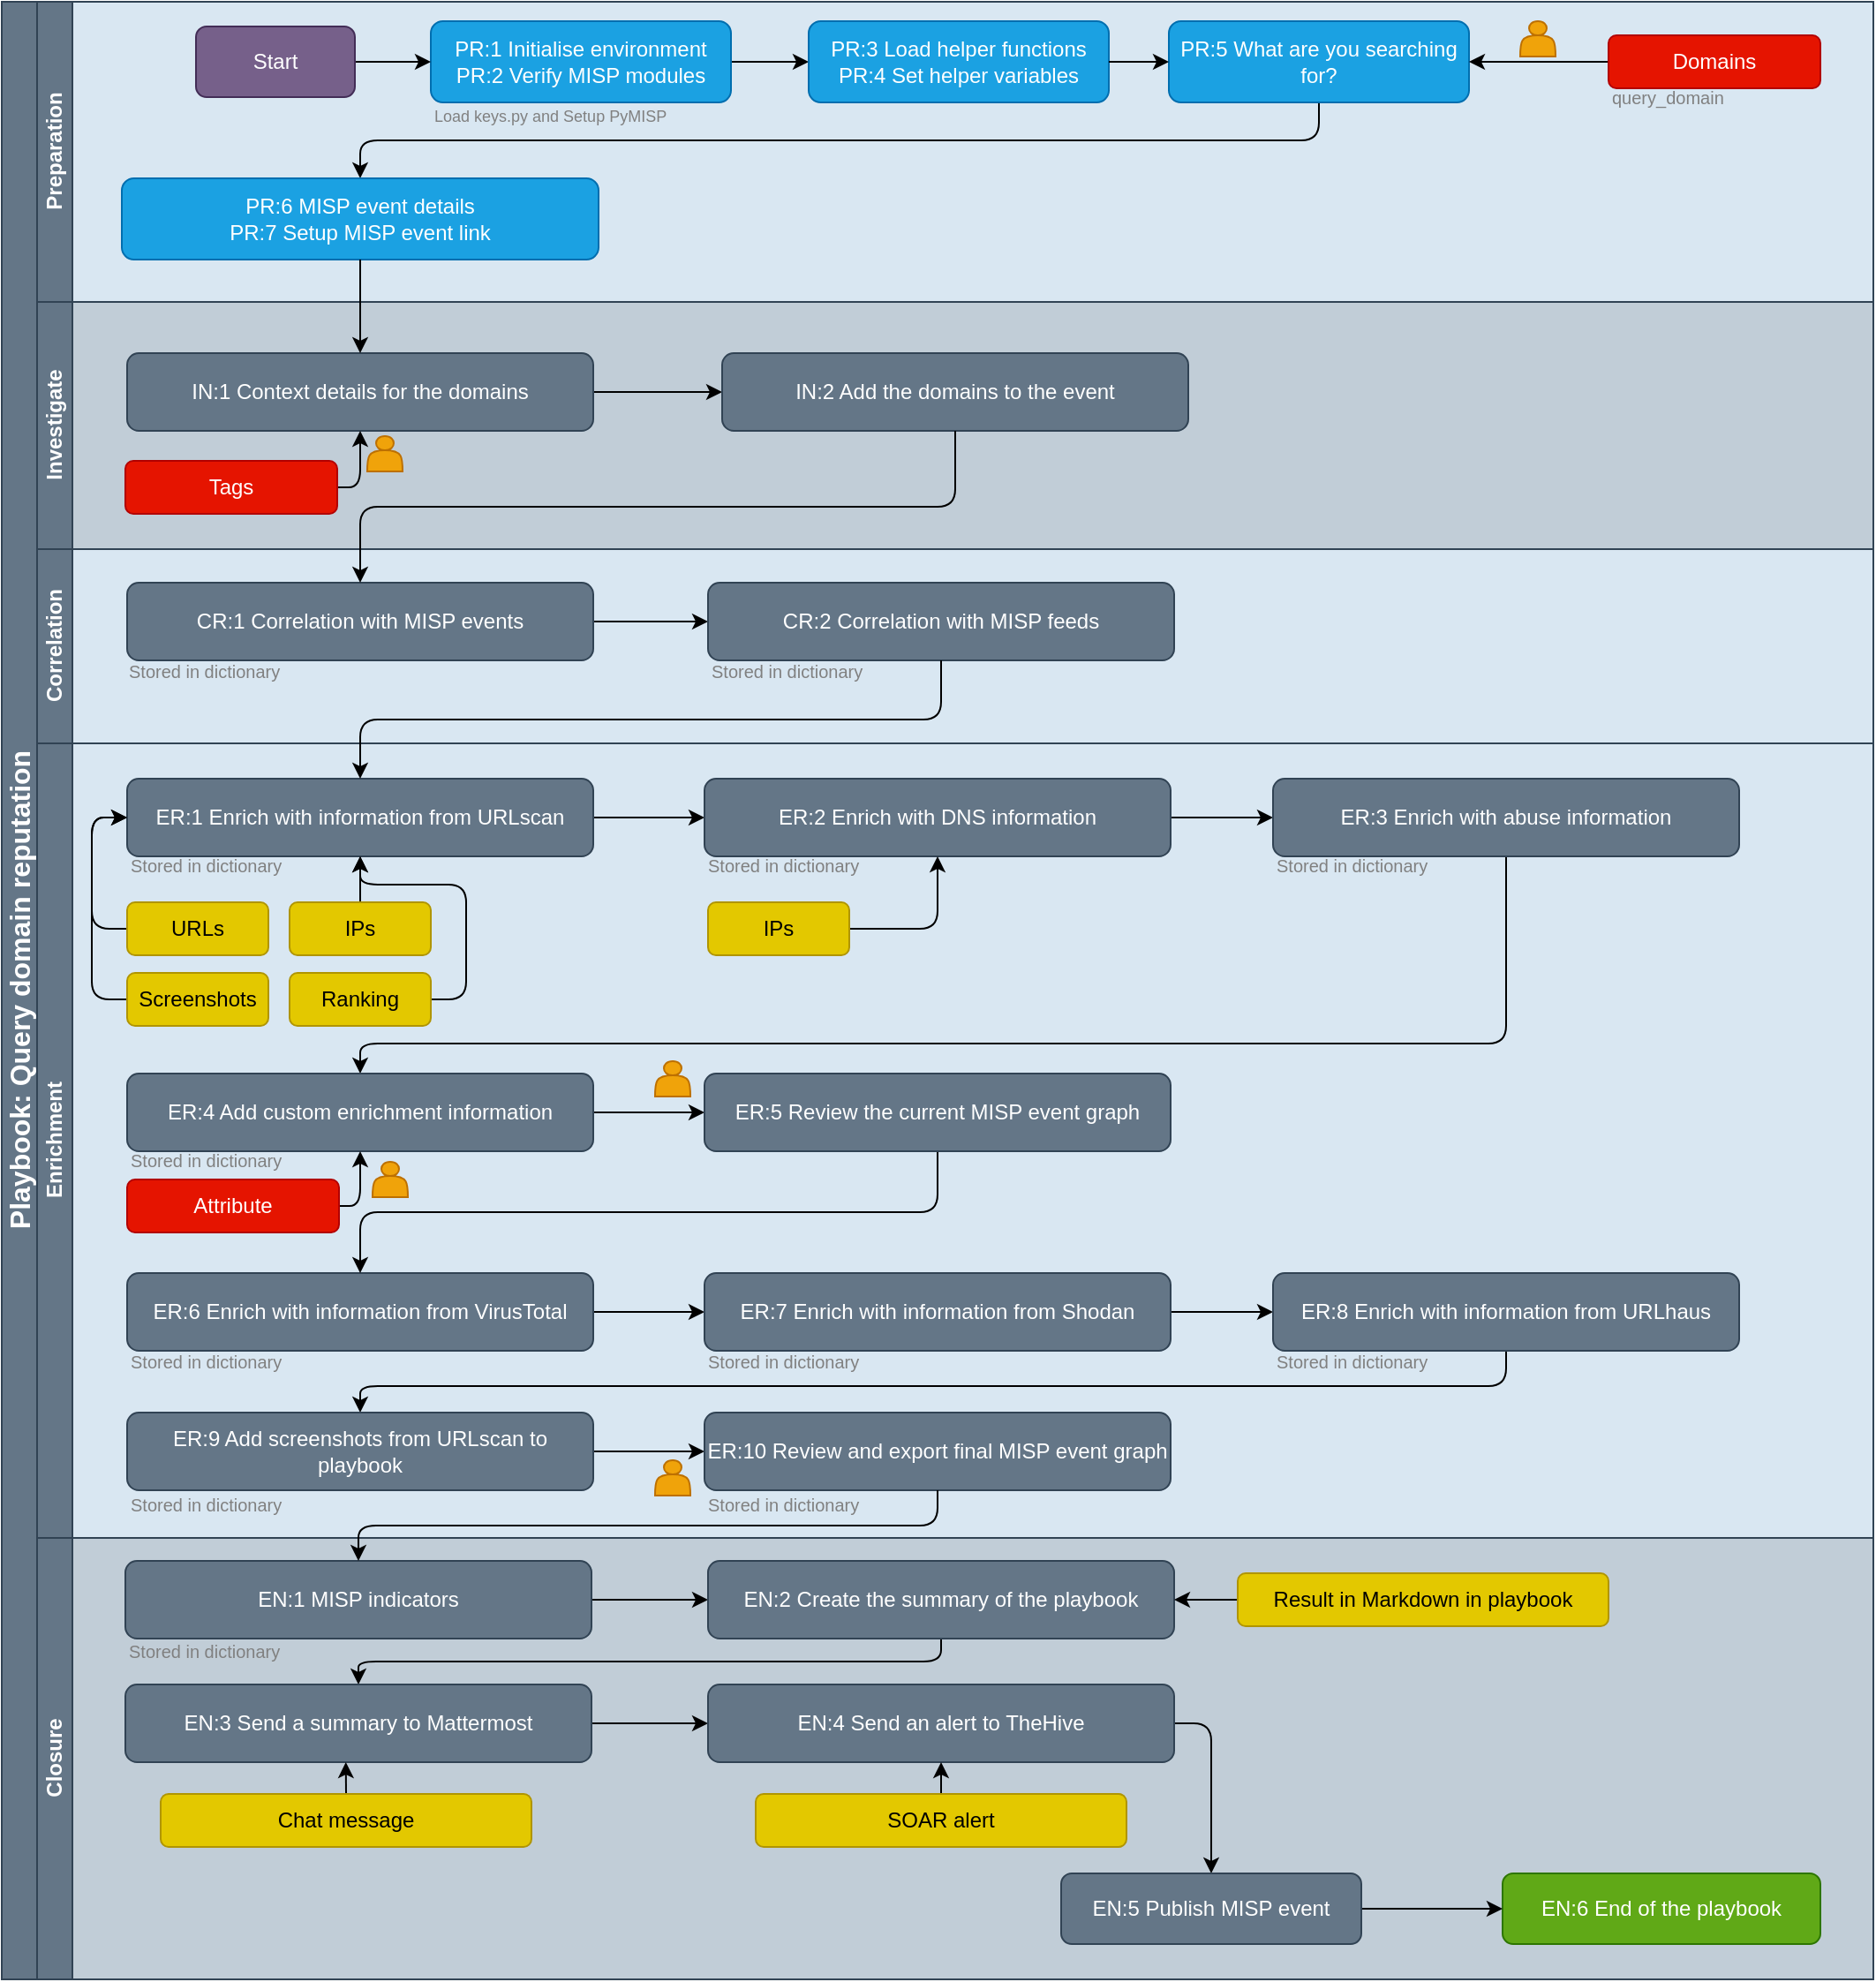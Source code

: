 <mxfile version="17.4.2" type="device"><diagram id="nKIzAm7tzG-mqr7zlI_Q" name="Page-1"><mxGraphModel dx="1351" dy="1974" grid="1" gridSize="10" guides="1" tooltips="1" connect="1" arrows="1" fold="1" page="1" pageScale="1" pageWidth="827" pageHeight="1169" math="0" shadow="0"><root><mxCell id="0"/><mxCell id="1" parent="0"/><mxCell id="KohfZgf_PsEX3PMBVLQR-318" value="&lt;font style=&quot;font-size: 16px&quot;&gt;Playbook:&amp;nbsp;Query domain reputation&lt;/font&gt;" style="swimlane;html=1;childLayout=stackLayout;resizeParent=1;resizeParentMax=0;horizontal=0;startSize=20;horizontalStack=0;fillColor=#647687;strokeColor=#314354;fontColor=#ffffff;swimlaneFillColor=#C1CDD7;" parent="1" vertex="1"><mxGeometry x="140" y="-990" width="1060" height="1120" as="geometry"/></mxCell><mxCell id="KohfZgf_PsEX3PMBVLQR-319" value="Preparation" style="swimlane;html=1;startSize=20;horizontal=0;fillColor=#647687;strokeColor=#314354;fontColor=#ffffff;swimlaneFillColor=#D9E7F2;" parent="KohfZgf_PsEX3PMBVLQR-318" vertex="1"><mxGeometry x="20" width="1040" height="170" as="geometry"/></mxCell><mxCell id="VpaOhL9IaVA1z4R8rq6b-6" style="edgeStyle=orthogonalEdgeStyle;rounded=0;orthogonalLoop=1;jettySize=auto;html=1;exitX=1;exitY=0.5;exitDx=0;exitDy=0;entryX=0;entryY=0.5;entryDx=0;entryDy=0;" edge="1" parent="KohfZgf_PsEX3PMBVLQR-319" source="KohfZgf_PsEX3PMBVLQR-320" target="VpaOhL9IaVA1z4R8rq6b-1"><mxGeometry relative="1" as="geometry"/></mxCell><mxCell id="KohfZgf_PsEX3PMBVLQR-320" value="PR:1 Initialise environment&lt;br&gt;PR:2 Verify MISP modules" style="rounded=1;whiteSpace=wrap;html=1;fillColor=#1ba1e2;strokeColor=#006EAF;fontColor=#ffffff;" parent="KohfZgf_PsEX3PMBVLQR-319" vertex="1"><mxGeometry x="223" y="11" width="170" height="46" as="geometry"/></mxCell><mxCell id="KohfZgf_PsEX3PMBVLQR-465" value="&lt;font style=&quot;font-size: 9px&quot;&gt;Load keys.py and Setup PyMISP&lt;/font&gt;" style="text;html=1;strokeColor=none;fillColor=none;align=left;verticalAlign=top;whiteSpace=wrap;rounded=0;shadow=0;glass=0;sketch=0;fontColor=#808080;" parent="KohfZgf_PsEX3PMBVLQR-319" vertex="1"><mxGeometry x="223" y="50" width="140" height="35" as="geometry"/></mxCell><mxCell id="gIHjlIItiTIVVG5SaZQt-105" style="edgeStyle=orthogonalEdgeStyle;rounded=1;orthogonalLoop=1;jettySize=auto;html=1;exitX=1;exitY=0.5;exitDx=0;exitDy=0;entryX=0;entryY=0.5;entryDx=0;entryDy=0;" parent="KohfZgf_PsEX3PMBVLQR-319" source="KohfZgf_PsEX3PMBVLQR-702" target="KohfZgf_PsEX3PMBVLQR-320" edge="1"><mxGeometry relative="1" as="geometry"/></mxCell><mxCell id="KohfZgf_PsEX3PMBVLQR-702" value="Start" style="rounded=1;whiteSpace=wrap;html=1;fillColor=#76608a;strokeColor=#432D57;fontColor=#ffffff;" parent="KohfZgf_PsEX3PMBVLQR-319" vertex="1"><mxGeometry x="90" y="14" width="90" height="40" as="geometry"/></mxCell><mxCell id="VpaOhL9IaVA1z4R8rq6b-1" value="&lt;div&gt;PR:3 Load helper functions&lt;/div&gt;&lt;div&gt;PR:4 Set helper variables&lt;/div&gt;" style="rounded=1;whiteSpace=wrap;html=1;fillColor=#1ba1e2;strokeColor=#006EAF;fontColor=#ffffff;" vertex="1" parent="KohfZgf_PsEX3PMBVLQR-319"><mxGeometry x="437" y="11" width="170" height="46" as="geometry"/></mxCell><mxCell id="VpaOhL9IaVA1z4R8rq6b-10" style="edgeStyle=orthogonalEdgeStyle;rounded=1;orthogonalLoop=1;jettySize=auto;html=1;exitX=0.5;exitY=1;exitDx=0;exitDy=0;entryX=0.5;entryY=0;entryDx=0;entryDy=0;" edge="1" parent="KohfZgf_PsEX3PMBVLQR-319" source="VpaOhL9IaVA1z4R8rq6b-3" target="VpaOhL9IaVA1z4R8rq6b-9"><mxGeometry relative="1" as="geometry"/></mxCell><mxCell id="VpaOhL9IaVA1z4R8rq6b-3" value="PR:5 What are you searching for?" style="whiteSpace=wrap;html=1;fillColor=#1ba1e2;strokeColor=#006EAF;fontColor=#ffffff;rounded=1;" vertex="1" parent="KohfZgf_PsEX3PMBVLQR-319"><mxGeometry x="641" y="11" width="170" height="46" as="geometry"/></mxCell><mxCell id="VpaOhL9IaVA1z4R8rq6b-4" value="" style="edgeStyle=orthogonalEdgeStyle;rounded=0;orthogonalLoop=1;jettySize=auto;html=1;" edge="1" parent="KohfZgf_PsEX3PMBVLQR-319" source="VpaOhL9IaVA1z4R8rq6b-1" target="VpaOhL9IaVA1z4R8rq6b-3"><mxGeometry relative="1" as="geometry"/></mxCell><mxCell id="VpaOhL9IaVA1z4R8rq6b-8" style="edgeStyle=orthogonalEdgeStyle;rounded=0;orthogonalLoop=1;jettySize=auto;html=1;exitX=0;exitY=0.5;exitDx=0;exitDy=0;entryX=1;entryY=0.5;entryDx=0;entryDy=0;" edge="1" parent="KohfZgf_PsEX3PMBVLQR-319" source="VpaOhL9IaVA1z4R8rq6b-5" target="VpaOhL9IaVA1z4R8rq6b-3"><mxGeometry relative="1" as="geometry"/></mxCell><mxCell id="VpaOhL9IaVA1z4R8rq6b-5" value="Domains" style="rounded=1;whiteSpace=wrap;html=1;fillColor=#e51400;strokeColor=#B20000;fontColor=#ffffff;" vertex="1" parent="KohfZgf_PsEX3PMBVLQR-319"><mxGeometry x="890" y="19" width="120" height="30" as="geometry"/></mxCell><mxCell id="KohfZgf_PsEX3PMBVLQR-466" value="" style="shape=actor;whiteSpace=wrap;html=1;rounded=0;shadow=0;glass=0;sketch=0;fontSize=9;strokeColor=#BD7000;fillColor=#f0a30a;fontColor=#000000;" parent="KohfZgf_PsEX3PMBVLQR-319" vertex="1"><mxGeometry x="840" y="11" width="20" height="20" as="geometry"/></mxCell><mxCell id="VpaOhL9IaVA1z4R8rq6b-7" value="&lt;font size=&quot;1&quot;&gt;query_domain&lt;/font&gt;" style="text;html=1;strokeColor=none;fillColor=none;align=left;verticalAlign=top;whiteSpace=wrap;rounded=0;shadow=0;glass=0;sketch=0;fontColor=#808080;" vertex="1" parent="KohfZgf_PsEX3PMBVLQR-319"><mxGeometry x="890" y="40" width="140" height="35" as="geometry"/></mxCell><mxCell id="VpaOhL9IaVA1z4R8rq6b-9" value="&lt;div&gt;PR:6 MISP event details&lt;/div&gt;&lt;div&gt;PR:7 Setup MISP event link&lt;/div&gt;" style="whiteSpace=wrap;html=1;fillColor=#1ba1e2;strokeColor=#006EAF;fontColor=#ffffff;rounded=1;" vertex="1" parent="KohfZgf_PsEX3PMBVLQR-319"><mxGeometry x="48" y="100" width="270" height="46" as="geometry"/></mxCell><mxCell id="KohfZgf_PsEX3PMBVLQR-329" value="Investigate" style="swimlane;html=1;startSize=20;horizontal=0;fillColor=#647687;strokeColor=#314354;fontColor=#ffffff;" parent="KohfZgf_PsEX3PMBVLQR-318" vertex="1"><mxGeometry x="20" y="170" width="1040" height="140" as="geometry"><mxRectangle x="20" y="160" width="1000" height="20" as="alternateBounds"/></mxGeometry></mxCell><mxCell id="KohfZgf_PsEX3PMBVLQR-346" value="No" style="edgeStyle=orthogonalEdgeStyle;rounded=0;orthogonalLoop=1;jettySize=auto;html=1;exitX=0;exitY=0.5;exitDx=0;exitDy=0;entryX=1;entryY=0.5;entryDx=0;entryDy=0;labelBackgroundColor=none;" parent="KohfZgf_PsEX3PMBVLQR-329" edge="1"><mxGeometry relative="1" as="geometry"><mxPoint x="480" y="230" as="targetPoint"/></mxGeometry></mxCell><mxCell id="KohfZgf_PsEX3PMBVLQR-351" value="" style="edgeStyle=orthogonalEdgeStyle;rounded=0;orthogonalLoop=1;jettySize=auto;html=1;" parent="KohfZgf_PsEX3PMBVLQR-329" edge="1"><mxGeometry relative="1" as="geometry"><mxPoint x="420" y="245" as="sourcePoint"/></mxGeometry></mxCell><mxCell id="KohfZgf_PsEX3PMBVLQR-354" value="" style="edgeStyle=orthogonalEdgeStyle;rounded=0;orthogonalLoop=1;jettySize=auto;html=1;" parent="KohfZgf_PsEX3PMBVLQR-329" edge="1"><mxGeometry relative="1" as="geometry"><mxPoint x="710" y="245" as="sourcePoint"/></mxGeometry></mxCell><mxCell id="KohfZgf_PsEX3PMBVLQR-356" value="" style="edgeStyle=orthogonalEdgeStyle;rounded=0;orthogonalLoop=1;jettySize=auto;html=1;" parent="KohfZgf_PsEX3PMBVLQR-329" edge="1"><mxGeometry relative="1" as="geometry"><mxPoint x="710" y="300" as="sourcePoint"/></mxGeometry></mxCell><mxCell id="C9W6xjzZrmFiVo9IwtYz-24" value="" style="shape=actor;whiteSpace=wrap;html=1;rounded=0;shadow=0;glass=0;sketch=0;fontSize=9;strokeColor=#BD7000;fillColor=#f0a30a;fontColor=#000000;" parent="KohfZgf_PsEX3PMBVLQR-329" vertex="1"><mxGeometry x="187" y="76" width="20" height="20" as="geometry"/></mxCell><mxCell id="VpaOhL9IaVA1z4R8rq6b-16" style="edgeStyle=orthogonalEdgeStyle;rounded=1;orthogonalLoop=1;jettySize=auto;html=1;exitX=1;exitY=0.5;exitDx=0;exitDy=0;entryX=0;entryY=0.5;entryDx=0;entryDy=0;" edge="1" parent="KohfZgf_PsEX3PMBVLQR-329" source="gIHjlIItiTIVVG5SaZQt-1" target="VpaOhL9IaVA1z4R8rq6b-15"><mxGeometry relative="1" as="geometry"/></mxCell><mxCell id="gIHjlIItiTIVVG5SaZQt-1" value="IN:1 Context details for the domains" style="rounded=1;whiteSpace=wrap;html=1;fillColor=#647687;strokeColor=#314354;fontColor=#ffffff;" parent="KohfZgf_PsEX3PMBVLQR-329" vertex="1"><mxGeometry x="51" y="29" width="264" height="44" as="geometry"/></mxCell><mxCell id="VpaOhL9IaVA1z4R8rq6b-12" style="edgeStyle=orthogonalEdgeStyle;rounded=1;orthogonalLoop=1;jettySize=auto;html=1;exitX=1;exitY=0.5;exitDx=0;exitDy=0;entryX=0.5;entryY=1;entryDx=0;entryDy=0;" edge="1" parent="KohfZgf_PsEX3PMBVLQR-329" source="VpaOhL9IaVA1z4R8rq6b-11" target="gIHjlIItiTIVVG5SaZQt-1"><mxGeometry relative="1" as="geometry"/></mxCell><mxCell id="VpaOhL9IaVA1z4R8rq6b-11" value="Tags" style="rounded=1;whiteSpace=wrap;html=1;fillColor=#e51400;strokeColor=#B20000;fontColor=#ffffff;" vertex="1" parent="KohfZgf_PsEX3PMBVLQR-329"><mxGeometry x="50" y="90" width="120" height="30" as="geometry"/></mxCell><mxCell id="VpaOhL9IaVA1z4R8rq6b-15" value="IN:2 Add the domains to the event" style="rounded=1;whiteSpace=wrap;html=1;fillColor=#647687;strokeColor=#314354;fontColor=#ffffff;" vertex="1" parent="KohfZgf_PsEX3PMBVLQR-329"><mxGeometry x="388" y="29" width="264" height="44" as="geometry"/></mxCell><mxCell id="KohfZgf_PsEX3PMBVLQR-357" value="Correlation" style="swimlane;html=1;startSize=20;horizontal=0;fillColor=#647687;strokeColor=#314354;fontColor=#ffffff;swimlaneFillColor=#D9E7F2;" parent="KohfZgf_PsEX3PMBVLQR-318" vertex="1"><mxGeometry x="20" y="310" width="1040" height="110" as="geometry"/></mxCell><mxCell id="KohfZgf_PsEX3PMBVLQR-364" value="" style="edgeStyle=orthogonalEdgeStyle;rounded=0;orthogonalLoop=1;jettySize=auto;html=1;" parent="KohfZgf_PsEX3PMBVLQR-357" edge="1"><mxGeometry relative="1" as="geometry"><mxPoint x="470" y="45.048" as="sourcePoint"/></mxGeometry></mxCell><mxCell id="KohfZgf_PsEX3PMBVLQR-370" value="" style="edgeStyle=orthogonalEdgeStyle;rounded=0;orthogonalLoop=1;jettySize=auto;html=1;" parent="KohfZgf_PsEX3PMBVLQR-357" edge="1"><mxGeometry relative="1" as="geometry"><mxPoint x="170" y="115.048" as="sourcePoint"/></mxGeometry></mxCell><mxCell id="KohfZgf_PsEX3PMBVLQR-372" value="" style="edgeStyle=orthogonalEdgeStyle;rounded=0;orthogonalLoop=1;jettySize=auto;html=1;" parent="KohfZgf_PsEX3PMBVLQR-357" edge="1"><mxGeometry relative="1" as="geometry"><mxPoint x="320" y="115.048" as="sourcePoint"/></mxGeometry></mxCell><mxCell id="KohfZgf_PsEX3PMBVLQR-374" value="" style="edgeStyle=orthogonalEdgeStyle;rounded=0;orthogonalLoop=1;jettySize=auto;html=1;" parent="KohfZgf_PsEX3PMBVLQR-357" edge="1"><mxGeometry relative="1" as="geometry"><mxPoint x="470" y="115.048" as="sourcePoint"/></mxGeometry></mxCell><mxCell id="KohfZgf_PsEX3PMBVLQR-377" value="" style="edgeStyle=orthogonalEdgeStyle;rounded=0;orthogonalLoop=1;jettySize=auto;html=1;" parent="KohfZgf_PsEX3PMBVLQR-357" edge="1"><mxGeometry relative="1" as="geometry"><mxPoint x="620" y="115.048" as="sourcePoint"/></mxGeometry></mxCell><mxCell id="gIHjlIItiTIVVG5SaZQt-27" style="edgeStyle=orthogonalEdgeStyle;rounded=1;orthogonalLoop=1;jettySize=auto;html=1;exitX=1;exitY=0.5;exitDx=0;exitDy=0;entryX=0;entryY=0.5;entryDx=0;entryDy=0;" parent="KohfZgf_PsEX3PMBVLQR-357" source="KohfZgf_PsEX3PMBVLQR-519" target="gIHjlIItiTIVVG5SaZQt-23" edge="1"><mxGeometry relative="1" as="geometry"/></mxCell><mxCell id="KohfZgf_PsEX3PMBVLQR-519" value="CR:1 Correlation with MISP events" style="rounded=1;whiteSpace=wrap;html=1;fillColor=#647687;strokeColor=#314354;fontColor=#ffffff;" parent="KohfZgf_PsEX3PMBVLQR-357" vertex="1"><mxGeometry x="51" y="19" width="264" height="44" as="geometry"/></mxCell><mxCell id="C9W6xjzZrmFiVo9IwtYz-31" style="edgeStyle=orthogonalEdgeStyle;rounded=1;orthogonalLoop=1;jettySize=auto;html=1;exitX=0.5;exitY=1;exitDx=0;exitDy=0;entryX=0.5;entryY=0;entryDx=0;entryDy=0;" parent="KohfZgf_PsEX3PMBVLQR-357" edge="1"><mxGeometry relative="1" as="geometry"><mxPoint x="373" y="60" as="sourcePoint"/></mxGeometry></mxCell><mxCell id="C9W6xjzZrmFiVo9IwtYz-33" style="edgeStyle=orthogonalEdgeStyle;rounded=1;orthogonalLoop=1;jettySize=auto;html=1;exitX=0.5;exitY=1;exitDx=0;exitDy=0;entryX=0.5;entryY=0;entryDx=0;entryDy=0;" parent="KohfZgf_PsEX3PMBVLQR-357" edge="1"><mxGeometry relative="1" as="geometry"><mxPoint x="373" y="122" as="sourcePoint"/></mxGeometry></mxCell><mxCell id="C9W6xjzZrmFiVo9IwtYz-34" style="edgeStyle=orthogonalEdgeStyle;rounded=1;orthogonalLoop=1;jettySize=auto;html=1;exitX=1;exitY=0.5;exitDx=0;exitDy=0;entryX=0;entryY=0.5;entryDx=0;entryDy=0;" parent="KohfZgf_PsEX3PMBVLQR-357" edge="1"><mxGeometry relative="1" as="geometry"><mxPoint x="513" y="170" as="sourcePoint"/></mxGeometry></mxCell><mxCell id="gIHjlIItiTIVVG5SaZQt-23" value="CR:2 Correlation with MISP feeds" style="rounded=1;whiteSpace=wrap;html=1;fillColor=#647687;strokeColor=#314354;fontColor=#ffffff;" parent="KohfZgf_PsEX3PMBVLQR-357" vertex="1"><mxGeometry x="380" y="19" width="264" height="44" as="geometry"/></mxCell><mxCell id="gIHjlIItiTIVVG5SaZQt-31" value="&lt;font size=&quot;1&quot;&gt;Stored in dictionary&lt;br&gt;&lt;/font&gt;" style="text;html=1;strokeColor=none;fillColor=none;align=left;verticalAlign=top;whiteSpace=wrap;rounded=0;shadow=0;glass=0;sketch=0;fontColor=#808080;" parent="KohfZgf_PsEX3PMBVLQR-357" vertex="1"><mxGeometry x="50" y="55" width="110" height="25" as="geometry"/></mxCell><mxCell id="gIHjlIItiTIVVG5SaZQt-101" value="&lt;font size=&quot;1&quot;&gt;Stored in dictionary&lt;br&gt;&lt;/font&gt;" style="text;html=1;strokeColor=none;fillColor=none;align=left;verticalAlign=top;whiteSpace=wrap;rounded=0;shadow=0;glass=0;sketch=0;fontColor=#808080;" parent="KohfZgf_PsEX3PMBVLQR-357" vertex="1"><mxGeometry x="380" y="55" width="110" height="25" as="geometry"/></mxCell><mxCell id="VpaOhL9IaVA1z4R8rq6b-18" value="Enrichment" style="swimlane;html=1;startSize=20;horizontal=0;fillColor=#647687;strokeColor=#314354;fontColor=#ffffff;swimlaneFillColor=#D9E7F2;" vertex="1" parent="KohfZgf_PsEX3PMBVLQR-318"><mxGeometry x="20" y="420" width="1040" height="450" as="geometry"/></mxCell><mxCell id="VpaOhL9IaVA1z4R8rq6b-27" style="edgeStyle=orthogonalEdgeStyle;rounded=1;orthogonalLoop=1;jettySize=auto;html=1;exitX=1;exitY=0.5;exitDx=0;exitDy=0;entryX=0;entryY=0.5;entryDx=0;entryDy=0;" edge="1" parent="VpaOhL9IaVA1z4R8rq6b-18" source="VpaOhL9IaVA1z4R8rq6b-19" target="VpaOhL9IaVA1z4R8rq6b-20"><mxGeometry relative="1" as="geometry"/></mxCell><mxCell id="VpaOhL9IaVA1z4R8rq6b-19" value="ER:1 Enrich with information from URLscan" style="rounded=1;whiteSpace=wrap;html=1;fillColor=#647687;strokeColor=#314354;fontColor=#ffffff;" vertex="1" parent="VpaOhL9IaVA1z4R8rq6b-18"><mxGeometry x="51" y="20" width="264" height="44" as="geometry"/></mxCell><mxCell id="VpaOhL9IaVA1z4R8rq6b-28" style="edgeStyle=orthogonalEdgeStyle;rounded=1;orthogonalLoop=1;jettySize=auto;html=1;exitX=1;exitY=0.5;exitDx=0;exitDy=0;entryX=0;entryY=0.5;entryDx=0;entryDy=0;" edge="1" parent="VpaOhL9IaVA1z4R8rq6b-18" source="VpaOhL9IaVA1z4R8rq6b-20" target="VpaOhL9IaVA1z4R8rq6b-22"><mxGeometry relative="1" as="geometry"/></mxCell><mxCell id="VpaOhL9IaVA1z4R8rq6b-20" value="ER:2 Enrich with DNS information" style="rounded=1;whiteSpace=wrap;html=1;fillColor=#647687;strokeColor=#314354;fontColor=#ffffff;" vertex="1" parent="VpaOhL9IaVA1z4R8rq6b-18"><mxGeometry x="378" y="20" width="264" height="44" as="geometry"/></mxCell><mxCell id="VpaOhL9IaVA1z4R8rq6b-48" style="edgeStyle=orthogonalEdgeStyle;rounded=1;orthogonalLoop=1;jettySize=auto;html=1;exitX=0.5;exitY=1;exitDx=0;exitDy=0;entryX=0.5;entryY=0;entryDx=0;entryDy=0;" edge="1" parent="VpaOhL9IaVA1z4R8rq6b-18" source="VpaOhL9IaVA1z4R8rq6b-22" target="VpaOhL9IaVA1z4R8rq6b-43"><mxGeometry relative="1" as="geometry"><Array as="points"><mxPoint x="832" y="170"/><mxPoint x="183" y="170"/></Array></mxGeometry></mxCell><mxCell id="VpaOhL9IaVA1z4R8rq6b-22" value="ER:3 Enrich with abuse information" style="rounded=1;whiteSpace=wrap;html=1;fillColor=#647687;strokeColor=#314354;fontColor=#ffffff;" vertex="1" parent="VpaOhL9IaVA1z4R8rq6b-18"><mxGeometry x="700" y="20" width="264" height="44" as="geometry"/></mxCell><mxCell id="VpaOhL9IaVA1z4R8rq6b-38" style="edgeStyle=orthogonalEdgeStyle;rounded=1;orthogonalLoop=1;jettySize=auto;html=1;exitX=0;exitY=0.5;exitDx=0;exitDy=0;entryX=0;entryY=0.5;entryDx=0;entryDy=0;" edge="1" parent="VpaOhL9IaVA1z4R8rq6b-18" source="VpaOhL9IaVA1z4R8rq6b-23" target="VpaOhL9IaVA1z4R8rq6b-19"><mxGeometry relative="1" as="geometry"/></mxCell><mxCell id="VpaOhL9IaVA1z4R8rq6b-23" value="URLs" style="rounded=1;whiteSpace=wrap;html=1;fillColor=#e3c800;strokeColor=#B09500;fontColor=#000000;" vertex="1" parent="VpaOhL9IaVA1z4R8rq6b-18"><mxGeometry x="51" y="90" width="80" height="30" as="geometry"/></mxCell><mxCell id="VpaOhL9IaVA1z4R8rq6b-40" style="edgeStyle=orthogonalEdgeStyle;rounded=1;orthogonalLoop=1;jettySize=auto;html=1;exitX=0.5;exitY=0;exitDx=0;exitDy=0;entryX=0.5;entryY=1;entryDx=0;entryDy=0;" edge="1" parent="VpaOhL9IaVA1z4R8rq6b-18" source="VpaOhL9IaVA1z4R8rq6b-24" target="VpaOhL9IaVA1z4R8rq6b-19"><mxGeometry relative="1" as="geometry"/></mxCell><mxCell id="VpaOhL9IaVA1z4R8rq6b-24" value="IPs" style="rounded=1;whiteSpace=wrap;html=1;fillColor=#e3c800;strokeColor=#B09500;fontColor=#000000;" vertex="1" parent="VpaOhL9IaVA1z4R8rq6b-18"><mxGeometry x="143" y="90" width="80" height="30" as="geometry"/></mxCell><mxCell id="VpaOhL9IaVA1z4R8rq6b-29" value="&lt;font size=&quot;1&quot;&gt;Stored in dictionary&lt;br&gt;&lt;/font&gt;" style="text;html=1;strokeColor=none;fillColor=none;align=left;verticalAlign=top;whiteSpace=wrap;rounded=0;shadow=0;glass=0;sketch=0;fontColor=#808080;" vertex="1" parent="VpaOhL9IaVA1z4R8rq6b-18"><mxGeometry x="51" y="55" width="110" height="25" as="geometry"/></mxCell><mxCell id="VpaOhL9IaVA1z4R8rq6b-31" value="&lt;font size=&quot;1&quot;&gt;Stored in dictionary&lt;br&gt;&lt;/font&gt;" style="text;html=1;strokeColor=none;fillColor=none;align=left;verticalAlign=top;whiteSpace=wrap;rounded=0;shadow=0;glass=0;sketch=0;fontColor=#808080;" vertex="1" parent="VpaOhL9IaVA1z4R8rq6b-18"><mxGeometry x="378" y="55" width="110" height="25" as="geometry"/></mxCell><mxCell id="VpaOhL9IaVA1z4R8rq6b-32" value="&lt;font size=&quot;1&quot;&gt;Stored in dictionary&lt;br&gt;&lt;/font&gt;" style="text;html=1;strokeColor=none;fillColor=none;align=left;verticalAlign=top;whiteSpace=wrap;rounded=0;shadow=0;glass=0;sketch=0;fontColor=#808080;" vertex="1" parent="VpaOhL9IaVA1z4R8rq6b-18"><mxGeometry x="700" y="55" width="110" height="25" as="geometry"/></mxCell><mxCell id="VpaOhL9IaVA1z4R8rq6b-39" style="edgeStyle=orthogonalEdgeStyle;rounded=1;orthogonalLoop=1;jettySize=auto;html=1;exitX=0;exitY=0.5;exitDx=0;exitDy=0;entryX=0;entryY=0.5;entryDx=0;entryDy=0;" edge="1" parent="VpaOhL9IaVA1z4R8rq6b-18" source="VpaOhL9IaVA1z4R8rq6b-34" target="VpaOhL9IaVA1z4R8rq6b-19"><mxGeometry relative="1" as="geometry"/></mxCell><mxCell id="VpaOhL9IaVA1z4R8rq6b-34" value="Screenshots" style="rounded=1;whiteSpace=wrap;html=1;fillColor=#e3c800;strokeColor=#B09500;fontColor=#000000;" vertex="1" parent="VpaOhL9IaVA1z4R8rq6b-18"><mxGeometry x="51" y="130" width="80" height="30" as="geometry"/></mxCell><mxCell id="VpaOhL9IaVA1z4R8rq6b-41" style="edgeStyle=orthogonalEdgeStyle;rounded=1;orthogonalLoop=1;jettySize=auto;html=1;exitX=1;exitY=0.5;exitDx=0;exitDy=0;entryX=0.5;entryY=1;entryDx=0;entryDy=0;" edge="1" parent="VpaOhL9IaVA1z4R8rq6b-18" source="VpaOhL9IaVA1z4R8rq6b-35" target="VpaOhL9IaVA1z4R8rq6b-19"><mxGeometry relative="1" as="geometry"><Array as="points"><mxPoint x="243" y="145"/><mxPoint x="243" y="80"/><mxPoint x="183" y="80"/></Array></mxGeometry></mxCell><mxCell id="VpaOhL9IaVA1z4R8rq6b-35" value="Ranking" style="rounded=1;whiteSpace=wrap;html=1;fillColor=#e3c800;strokeColor=#B09500;fontColor=#000000;" vertex="1" parent="VpaOhL9IaVA1z4R8rq6b-18"><mxGeometry x="143" y="130" width="80" height="30" as="geometry"/></mxCell><mxCell id="VpaOhL9IaVA1z4R8rq6b-42" style="edgeStyle=orthogonalEdgeStyle;rounded=1;orthogonalLoop=1;jettySize=auto;html=1;exitX=1;exitY=0.5;exitDx=0;exitDy=0;entryX=0.5;entryY=1;entryDx=0;entryDy=0;" edge="1" parent="VpaOhL9IaVA1z4R8rq6b-18" source="VpaOhL9IaVA1z4R8rq6b-36" target="VpaOhL9IaVA1z4R8rq6b-20"><mxGeometry relative="1" as="geometry"/></mxCell><mxCell id="VpaOhL9IaVA1z4R8rq6b-36" value="IPs" style="rounded=1;whiteSpace=wrap;html=1;fillColor=#e3c800;strokeColor=#B09500;fontColor=#000000;" vertex="1" parent="VpaOhL9IaVA1z4R8rq6b-18"><mxGeometry x="380" y="90" width="80" height="30" as="geometry"/></mxCell><mxCell id="VpaOhL9IaVA1z4R8rq6b-114" style="edgeStyle=orthogonalEdgeStyle;rounded=1;orthogonalLoop=1;jettySize=auto;html=1;exitX=1;exitY=0.5;exitDx=0;exitDy=0;entryX=0;entryY=0.5;entryDx=0;entryDy=0;" edge="1" parent="VpaOhL9IaVA1z4R8rq6b-18" source="VpaOhL9IaVA1z4R8rq6b-43" target="VpaOhL9IaVA1z4R8rq6b-113"><mxGeometry relative="1" as="geometry"/></mxCell><mxCell id="VpaOhL9IaVA1z4R8rq6b-43" value="&lt;div&gt;ER:4 Add custom enrichment information&lt;/div&gt;" style="rounded=1;whiteSpace=wrap;html=1;fillColor=#647687;strokeColor=#314354;fontColor=#ffffff;" vertex="1" parent="VpaOhL9IaVA1z4R8rq6b-18"><mxGeometry x="51" y="187" width="264" height="44" as="geometry"/></mxCell><mxCell id="VpaOhL9IaVA1z4R8rq6b-46" style="edgeStyle=orthogonalEdgeStyle;rounded=1;orthogonalLoop=1;jettySize=auto;html=1;exitX=1;exitY=0.5;exitDx=0;exitDy=0;entryX=0.5;entryY=1;entryDx=0;entryDy=0;" edge="1" parent="VpaOhL9IaVA1z4R8rq6b-18" source="VpaOhL9IaVA1z4R8rq6b-44" target="VpaOhL9IaVA1z4R8rq6b-43"><mxGeometry relative="1" as="geometry"/></mxCell><mxCell id="VpaOhL9IaVA1z4R8rq6b-44" value="Attribute" style="rounded=1;whiteSpace=wrap;html=1;fillColor=#e51400;strokeColor=#B20000;fontColor=#ffffff;" vertex="1" parent="VpaOhL9IaVA1z4R8rq6b-18"><mxGeometry x="51" y="247" width="120" height="30" as="geometry"/></mxCell><mxCell id="VpaOhL9IaVA1z4R8rq6b-45" value="" style="shape=actor;whiteSpace=wrap;html=1;rounded=0;shadow=0;glass=0;sketch=0;fontSize=9;strokeColor=#BD7000;fillColor=#f0a30a;fontColor=#000000;" vertex="1" parent="VpaOhL9IaVA1z4R8rq6b-18"><mxGeometry x="190" y="237" width="20" height="20" as="geometry"/></mxCell><mxCell id="VpaOhL9IaVA1z4R8rq6b-49" value="&lt;font size=&quot;1&quot;&gt;Stored in dictionary&lt;br&gt;&lt;/font&gt;" style="text;html=1;strokeColor=none;fillColor=none;align=left;verticalAlign=top;whiteSpace=wrap;rounded=0;shadow=0;glass=0;sketch=0;fontColor=#808080;" vertex="1" parent="VpaOhL9IaVA1z4R8rq6b-18"><mxGeometry x="51" y="222" width="110" height="25" as="geometry"/></mxCell><mxCell id="VpaOhL9IaVA1z4R8rq6b-54" style="edgeStyle=orthogonalEdgeStyle;rounded=1;orthogonalLoop=1;jettySize=auto;html=1;exitX=1;exitY=0.5;exitDx=0;exitDy=0;entryX=0;entryY=0.5;entryDx=0;entryDy=0;" edge="1" parent="VpaOhL9IaVA1z4R8rq6b-18" source="VpaOhL9IaVA1z4R8rq6b-50" target="VpaOhL9IaVA1z4R8rq6b-51"><mxGeometry relative="1" as="geometry"/></mxCell><mxCell id="VpaOhL9IaVA1z4R8rq6b-50" value="ER:6 Enrich with information from VirusTotal" style="rounded=1;whiteSpace=wrap;html=1;fillColor=#647687;strokeColor=#314354;fontColor=#ffffff;" vertex="1" parent="VpaOhL9IaVA1z4R8rq6b-18"><mxGeometry x="51" y="300" width="264" height="44" as="geometry"/></mxCell><mxCell id="VpaOhL9IaVA1z4R8rq6b-55" style="edgeStyle=orthogonalEdgeStyle;rounded=1;orthogonalLoop=1;jettySize=auto;html=1;exitX=1;exitY=0.5;exitDx=0;exitDy=0;entryX=0;entryY=0.5;entryDx=0;entryDy=0;" edge="1" parent="VpaOhL9IaVA1z4R8rq6b-18" source="VpaOhL9IaVA1z4R8rq6b-51" target="VpaOhL9IaVA1z4R8rq6b-52"><mxGeometry relative="1" as="geometry"/></mxCell><mxCell id="VpaOhL9IaVA1z4R8rq6b-51" value="ER:7 Enrich with information from Shodan" style="rounded=1;whiteSpace=wrap;html=1;fillColor=#647687;strokeColor=#314354;fontColor=#ffffff;" vertex="1" parent="VpaOhL9IaVA1z4R8rq6b-18"><mxGeometry x="378" y="300" width="264" height="44" as="geometry"/></mxCell><mxCell id="VpaOhL9IaVA1z4R8rq6b-105" style="edgeStyle=orthogonalEdgeStyle;rounded=1;orthogonalLoop=1;jettySize=auto;html=1;exitX=0.5;exitY=1;exitDx=0;exitDy=0;entryX=0.5;entryY=0;entryDx=0;entryDy=0;" edge="1" parent="VpaOhL9IaVA1z4R8rq6b-18" source="VpaOhL9IaVA1z4R8rq6b-52" target="VpaOhL9IaVA1z4R8rq6b-56"><mxGeometry relative="1" as="geometry"><Array as="points"><mxPoint x="832" y="364"/><mxPoint x="183" y="364"/></Array></mxGeometry></mxCell><mxCell id="VpaOhL9IaVA1z4R8rq6b-52" value="ER:8 Enrich with information from URLhaus" style="rounded=1;whiteSpace=wrap;html=1;fillColor=#647687;strokeColor=#314354;fontColor=#ffffff;" vertex="1" parent="VpaOhL9IaVA1z4R8rq6b-18"><mxGeometry x="700" y="300" width="264" height="44" as="geometry"/></mxCell><mxCell id="VpaOhL9IaVA1z4R8rq6b-95" style="edgeStyle=orthogonalEdgeStyle;rounded=1;orthogonalLoop=1;jettySize=auto;html=1;exitX=1;exitY=0.5;exitDx=0;exitDy=0;entryX=0;entryY=0.5;entryDx=0;entryDy=0;" edge="1" parent="VpaOhL9IaVA1z4R8rq6b-18" source="VpaOhL9IaVA1z4R8rq6b-56" target="VpaOhL9IaVA1z4R8rq6b-57"><mxGeometry relative="1" as="geometry"/></mxCell><mxCell id="VpaOhL9IaVA1z4R8rq6b-56" value="ER:9 Add screenshots from URLscan to playbook" style="rounded=1;whiteSpace=wrap;html=1;fillColor=#647687;strokeColor=#314354;fontColor=#ffffff;" vertex="1" parent="VpaOhL9IaVA1z4R8rq6b-18"><mxGeometry x="51" y="379" width="264" height="44" as="geometry"/></mxCell><mxCell id="VpaOhL9IaVA1z4R8rq6b-57" value="ER:10 Review and export final MISP event graph" style="rounded=1;whiteSpace=wrap;html=1;fillColor=#647687;strokeColor=#314354;fontColor=#ffffff;" vertex="1" parent="VpaOhL9IaVA1z4R8rq6b-18"><mxGeometry x="378" y="379" width="264" height="44" as="geometry"/></mxCell><mxCell id="VpaOhL9IaVA1z4R8rq6b-91" value="" style="shape=actor;whiteSpace=wrap;html=1;rounded=0;shadow=0;glass=0;sketch=0;fontSize=9;strokeColor=#BD7000;fillColor=#f0a30a;fontColor=#000000;" vertex="1" parent="VpaOhL9IaVA1z4R8rq6b-18"><mxGeometry x="350" y="406" width="20" height="20" as="geometry"/></mxCell><mxCell id="VpaOhL9IaVA1z4R8rq6b-98" value="&lt;font size=&quot;1&quot;&gt;Stored in dictionary&lt;br&gt;&lt;/font&gt;" style="text;html=1;strokeColor=none;fillColor=none;align=left;verticalAlign=top;whiteSpace=wrap;rounded=0;shadow=0;glass=0;sketch=0;fontColor=#808080;" vertex="1" parent="VpaOhL9IaVA1z4R8rq6b-18"><mxGeometry x="51" y="336" width="110" height="25" as="geometry"/></mxCell><mxCell id="VpaOhL9IaVA1z4R8rq6b-99" value="&lt;font size=&quot;1&quot;&gt;Stored in dictionary&lt;br&gt;&lt;/font&gt;" style="text;html=1;strokeColor=none;fillColor=none;align=left;verticalAlign=top;whiteSpace=wrap;rounded=0;shadow=0;glass=0;sketch=0;fontColor=#808080;" vertex="1" parent="VpaOhL9IaVA1z4R8rq6b-18"><mxGeometry x="378" y="336" width="110" height="25" as="geometry"/></mxCell><mxCell id="VpaOhL9IaVA1z4R8rq6b-102" value="&lt;font size=&quot;1&quot;&gt;Stored in dictionary&lt;br&gt;&lt;/font&gt;" style="text;html=1;strokeColor=none;fillColor=none;align=left;verticalAlign=top;whiteSpace=wrap;rounded=0;shadow=0;glass=0;sketch=0;fontColor=#808080;" vertex="1" parent="VpaOhL9IaVA1z4R8rq6b-18"><mxGeometry x="700" y="336" width="110" height="25" as="geometry"/></mxCell><mxCell id="VpaOhL9IaVA1z4R8rq6b-103" value="&lt;font size=&quot;1&quot;&gt;Stored in dictionary&lt;br&gt;&lt;/font&gt;" style="text;html=1;strokeColor=none;fillColor=none;align=left;verticalAlign=top;whiteSpace=wrap;rounded=0;shadow=0;glass=0;sketch=0;fontColor=#808080;" vertex="1" parent="VpaOhL9IaVA1z4R8rq6b-18"><mxGeometry x="51" y="417" width="110" height="25" as="geometry"/></mxCell><mxCell id="VpaOhL9IaVA1z4R8rq6b-104" value="&lt;font size=&quot;1&quot;&gt;Stored in dictionary&lt;br&gt;&lt;/font&gt;" style="text;html=1;strokeColor=none;fillColor=none;align=left;verticalAlign=top;whiteSpace=wrap;rounded=0;shadow=0;glass=0;sketch=0;fontColor=#808080;" vertex="1" parent="VpaOhL9IaVA1z4R8rq6b-18"><mxGeometry x="378" y="417" width="110" height="25" as="geometry"/></mxCell><mxCell id="VpaOhL9IaVA1z4R8rq6b-116" style="edgeStyle=orthogonalEdgeStyle;rounded=1;orthogonalLoop=1;jettySize=auto;html=1;exitX=0.5;exitY=1;exitDx=0;exitDy=0;entryX=0.5;entryY=0;entryDx=0;entryDy=0;" edge="1" parent="VpaOhL9IaVA1z4R8rq6b-18" source="VpaOhL9IaVA1z4R8rq6b-113" target="VpaOhL9IaVA1z4R8rq6b-50"><mxGeometry relative="1" as="geometry"/></mxCell><mxCell id="VpaOhL9IaVA1z4R8rq6b-113" value="&lt;div&gt;ER:5 Review the current MISP event graph&lt;/div&gt;" style="rounded=1;whiteSpace=wrap;html=1;fillColor=#647687;strokeColor=#314354;fontColor=#ffffff;" vertex="1" parent="VpaOhL9IaVA1z4R8rq6b-18"><mxGeometry x="378" y="187" width="264" height="44" as="geometry"/></mxCell><mxCell id="VpaOhL9IaVA1z4R8rq6b-115" value="" style="shape=actor;whiteSpace=wrap;html=1;rounded=0;shadow=0;glass=0;sketch=0;fontSize=9;strokeColor=#BD7000;fillColor=#f0a30a;fontColor=#000000;" vertex="1" parent="VpaOhL9IaVA1z4R8rq6b-18"><mxGeometry x="350" y="180" width="20" height="20" as="geometry"/></mxCell><mxCell id="KohfZgf_PsEX3PMBVLQR-427" value="Closure" style="swimlane;html=1;startSize=20;horizontal=0;fillColor=#647687;strokeColor=#314354;fontColor=#ffffff;" parent="KohfZgf_PsEX3PMBVLQR-318" vertex="1"><mxGeometry x="20" y="870" width="1040" height="250" as="geometry"/></mxCell><mxCell id="KohfZgf_PsEX3PMBVLQR-428" value="" style="edgeStyle=orthogonalEdgeStyle;rounded=0;orthogonalLoop=1;jettySize=auto;html=1;" parent="KohfZgf_PsEX3PMBVLQR-427" edge="1"><mxGeometry relative="1" as="geometry"><mxPoint x="170" y="35.048" as="sourcePoint"/></mxGeometry></mxCell><mxCell id="KohfZgf_PsEX3PMBVLQR-430" value="" style="edgeStyle=orthogonalEdgeStyle;rounded=0;orthogonalLoop=1;jettySize=auto;html=1;" parent="KohfZgf_PsEX3PMBVLQR-427" edge="1"><mxGeometry relative="1" as="geometry"><mxPoint x="320" y="35.048" as="sourcePoint"/></mxGeometry></mxCell><mxCell id="KohfZgf_PsEX3PMBVLQR-432" style="edgeStyle=orthogonalEdgeStyle;rounded=1;orthogonalLoop=1;jettySize=auto;html=1;exitX=0.5;exitY=1;exitDx=0;exitDy=0;entryX=0.5;entryY=0;entryDx=0;entryDy=0;labelBackgroundColor=none;strokeColor=default;" parent="KohfZgf_PsEX3PMBVLQR-427" edge="1"><mxGeometry relative="1" as="geometry"><Array as="points"><mxPoint x="410" y="60"/><mxPoint x="110" y="60"/></Array><mxPoint x="410" y="50" as="sourcePoint"/></mxGeometry></mxCell><mxCell id="KohfZgf_PsEX3PMBVLQR-434" value="" style="edgeStyle=orthogonalEdgeStyle;rounded=0;orthogonalLoop=1;jettySize=auto;html=1;" parent="KohfZgf_PsEX3PMBVLQR-427" edge="1"><mxGeometry relative="1" as="geometry"><mxPoint x="200" y="95.048" as="targetPoint"/></mxGeometry></mxCell><mxCell id="KohfZgf_PsEX3PMBVLQR-436" value="" style="edgeStyle=orthogonalEdgeStyle;rounded=0;orthogonalLoop=1;jettySize=auto;html=1;" parent="KohfZgf_PsEX3PMBVLQR-427" edge="1"><mxGeometry relative="1" as="geometry"><mxPoint x="350" y="95.048" as="targetPoint"/></mxGeometry></mxCell><mxCell id="KohfZgf_PsEX3PMBVLQR-438" style="edgeStyle=orthogonalEdgeStyle;rounded=1;orthogonalLoop=1;jettySize=auto;html=1;exitX=0.5;exitY=1;exitDx=0;exitDy=0;entryX=0.5;entryY=0;entryDx=0;entryDy=0;labelBackgroundColor=none;strokeColor=default;" parent="KohfZgf_PsEX3PMBVLQR-427" edge="1"><mxGeometry relative="1" as="geometry"><Array as="points"><mxPoint x="410" y="120"/><mxPoint x="110" y="120"/></Array><mxPoint x="410" y="110" as="sourcePoint"/></mxGeometry></mxCell><mxCell id="KohfZgf_PsEX3PMBVLQR-440" value="" style="edgeStyle=orthogonalEdgeStyle;rounded=0;orthogonalLoop=1;jettySize=auto;html=1;" parent="KohfZgf_PsEX3PMBVLQR-427" edge="1"><mxGeometry relative="1" as="geometry"><mxPoint x="200" y="155.048" as="targetPoint"/></mxGeometry></mxCell><mxCell id="VpaOhL9IaVA1z4R8rq6b-110" style="edgeStyle=orthogonalEdgeStyle;rounded=1;orthogonalLoop=1;jettySize=auto;html=1;exitX=1;exitY=0.5;exitDx=0;exitDy=0;entryX=0;entryY=0.5;entryDx=0;entryDy=0;" edge="1" parent="KohfZgf_PsEX3PMBVLQR-427" source="VpaOhL9IaVA1z4R8rq6b-106" target="VpaOhL9IaVA1z4R8rq6b-108"><mxGeometry relative="1" as="geometry"/></mxCell><mxCell id="VpaOhL9IaVA1z4R8rq6b-106" value="EN:1 MISP indicators" style="rounded=1;whiteSpace=wrap;html=1;fillColor=#647687;strokeColor=#314354;fontColor=#ffffff;" vertex="1" parent="KohfZgf_PsEX3PMBVLQR-427"><mxGeometry x="50" y="13" width="264" height="44" as="geometry"/></mxCell><mxCell id="VpaOhL9IaVA1z4R8rq6b-107" value="&lt;font size=&quot;1&quot;&gt;Stored in dictionary&lt;br&gt;&lt;/font&gt;" style="text;html=1;strokeColor=none;fillColor=none;align=left;verticalAlign=top;whiteSpace=wrap;rounded=0;shadow=0;glass=0;sketch=0;fontColor=#808080;" vertex="1" parent="KohfZgf_PsEX3PMBVLQR-427"><mxGeometry x="50" y="50" width="110" height="25" as="geometry"/></mxCell><mxCell id="VpaOhL9IaVA1z4R8rq6b-227" style="edgeStyle=orthogonalEdgeStyle;rounded=1;orthogonalLoop=1;jettySize=auto;html=1;exitX=0.5;exitY=1;exitDx=0;exitDy=0;entryX=0.5;entryY=0;entryDx=0;entryDy=0;" edge="1" parent="KohfZgf_PsEX3PMBVLQR-427" source="VpaOhL9IaVA1z4R8rq6b-108" target="VpaOhL9IaVA1z4R8rq6b-117"><mxGeometry relative="1" as="geometry"><Array as="points"><mxPoint x="512" y="70"/><mxPoint x="182" y="70"/></Array></mxGeometry></mxCell><mxCell id="VpaOhL9IaVA1z4R8rq6b-108" value="EN:2 Create the summary of the playbook" style="rounded=1;whiteSpace=wrap;html=1;fillColor=#647687;strokeColor=#314354;fontColor=#ffffff;" vertex="1" parent="KohfZgf_PsEX3PMBVLQR-427"><mxGeometry x="380" y="13" width="264" height="44" as="geometry"/></mxCell><mxCell id="VpaOhL9IaVA1z4R8rq6b-112" style="edgeStyle=orthogonalEdgeStyle;rounded=1;orthogonalLoop=1;jettySize=auto;html=1;exitX=0;exitY=0.5;exitDx=0;exitDy=0;entryX=1;entryY=0.5;entryDx=0;entryDy=0;" edge="1" parent="KohfZgf_PsEX3PMBVLQR-427" source="VpaOhL9IaVA1z4R8rq6b-109" target="VpaOhL9IaVA1z4R8rq6b-108"><mxGeometry relative="1" as="geometry"/></mxCell><mxCell id="VpaOhL9IaVA1z4R8rq6b-109" value="Result in Markdown in playbook" style="rounded=1;whiteSpace=wrap;html=1;fillColor=#e3c800;strokeColor=#B09500;fontColor=#000000;" vertex="1" parent="KohfZgf_PsEX3PMBVLQR-427"><mxGeometry x="680" y="20" width="210" height="30" as="geometry"/></mxCell><mxCell id="VpaOhL9IaVA1z4R8rq6b-232" style="edgeStyle=orthogonalEdgeStyle;rounded=1;orthogonalLoop=1;jettySize=auto;html=1;exitX=1;exitY=0.5;exitDx=0;exitDy=0;entryX=0;entryY=0.5;entryDx=0;entryDy=0;" edge="1" parent="KohfZgf_PsEX3PMBVLQR-427" source="VpaOhL9IaVA1z4R8rq6b-117" target="VpaOhL9IaVA1z4R8rq6b-222"><mxGeometry relative="1" as="geometry"/></mxCell><mxCell id="VpaOhL9IaVA1z4R8rq6b-117" value="EN:3 Send a summary to Mattermost" style="rounded=1;whiteSpace=wrap;html=1;fillColor=#647687;strokeColor=#314354;fontColor=#ffffff;" vertex="1" parent="KohfZgf_PsEX3PMBVLQR-427"><mxGeometry x="50" y="83" width="264" height="44" as="geometry"/></mxCell><mxCell id="VpaOhL9IaVA1z4R8rq6b-230" style="edgeStyle=orthogonalEdgeStyle;rounded=1;orthogonalLoop=1;jettySize=auto;html=1;exitX=1;exitY=0.5;exitDx=0;exitDy=0;entryX=0.5;entryY=0;entryDx=0;entryDy=0;" edge="1" parent="KohfZgf_PsEX3PMBVLQR-427" source="VpaOhL9IaVA1z4R8rq6b-222" target="VpaOhL9IaVA1z4R8rq6b-229"><mxGeometry relative="1" as="geometry"/></mxCell><mxCell id="VpaOhL9IaVA1z4R8rq6b-222" value="EN:4 Send an alert to TheHive" style="rounded=1;whiteSpace=wrap;html=1;fillColor=#647687;strokeColor=#314354;fontColor=#ffffff;" vertex="1" parent="KohfZgf_PsEX3PMBVLQR-427"><mxGeometry x="380" y="83" width="264" height="44" as="geometry"/></mxCell><mxCell id="VpaOhL9IaVA1z4R8rq6b-225" style="edgeStyle=orthogonalEdgeStyle;rounded=1;orthogonalLoop=1;jettySize=auto;html=1;exitX=0.5;exitY=0;exitDx=0;exitDy=0;entryX=0.473;entryY=1;entryDx=0;entryDy=0;entryPerimeter=0;" edge="1" parent="KohfZgf_PsEX3PMBVLQR-427" source="VpaOhL9IaVA1z4R8rq6b-223" target="VpaOhL9IaVA1z4R8rq6b-117"><mxGeometry relative="1" as="geometry"/></mxCell><mxCell id="VpaOhL9IaVA1z4R8rq6b-223" value="Chat message" style="rounded=1;whiteSpace=wrap;html=1;fillColor=#e3c800;strokeColor=#B09500;fontColor=#000000;" vertex="1" parent="KohfZgf_PsEX3PMBVLQR-427"><mxGeometry x="70" y="145" width="210" height="30" as="geometry"/></mxCell><mxCell id="VpaOhL9IaVA1z4R8rq6b-226" style="edgeStyle=orthogonalEdgeStyle;rounded=1;orthogonalLoop=1;jettySize=auto;html=1;exitX=0.5;exitY=0;exitDx=0;exitDy=0;entryX=0.5;entryY=1;entryDx=0;entryDy=0;" edge="1" parent="KohfZgf_PsEX3PMBVLQR-427" source="VpaOhL9IaVA1z4R8rq6b-224" target="VpaOhL9IaVA1z4R8rq6b-222"><mxGeometry relative="1" as="geometry"/></mxCell><mxCell id="VpaOhL9IaVA1z4R8rq6b-224" value="SOAR alert" style="rounded=1;whiteSpace=wrap;html=1;fillColor=#e3c800;strokeColor=#B09500;fontColor=#000000;" vertex="1" parent="KohfZgf_PsEX3PMBVLQR-427"><mxGeometry x="407" y="145" width="210" height="30" as="geometry"/></mxCell><mxCell id="VpaOhL9IaVA1z4R8rq6b-228" value="EN:6 End of the playbook" style="rounded=1;whiteSpace=wrap;html=1;fillColor=#60a917;strokeColor=#2D7600;fontColor=#ffffff;" vertex="1" parent="KohfZgf_PsEX3PMBVLQR-427"><mxGeometry x="830" y="190" width="180" height="40" as="geometry"/></mxCell><mxCell id="VpaOhL9IaVA1z4R8rq6b-231" style="edgeStyle=orthogonalEdgeStyle;rounded=1;orthogonalLoop=1;jettySize=auto;html=1;exitX=1;exitY=0.5;exitDx=0;exitDy=0;entryX=0;entryY=0.5;entryDx=0;entryDy=0;" edge="1" parent="KohfZgf_PsEX3PMBVLQR-427" source="VpaOhL9IaVA1z4R8rq6b-229" target="VpaOhL9IaVA1z4R8rq6b-228"><mxGeometry relative="1" as="geometry"/></mxCell><mxCell id="VpaOhL9IaVA1z4R8rq6b-229" value="EN:5 Publish MISP event" style="rounded=1;whiteSpace=wrap;html=1;fillColor=#647687;strokeColor=#314354;fontColor=#ffffff;" vertex="1" parent="KohfZgf_PsEX3PMBVLQR-427"><mxGeometry x="580" y="190" width="170" height="40" as="geometry"/></mxCell><mxCell id="VpaOhL9IaVA1z4R8rq6b-14" style="edgeStyle=orthogonalEdgeStyle;rounded=1;orthogonalLoop=1;jettySize=auto;html=1;exitX=0.5;exitY=1;exitDx=0;exitDy=0;entryX=0.5;entryY=0;entryDx=0;entryDy=0;" edge="1" parent="KohfZgf_PsEX3PMBVLQR-318" source="VpaOhL9IaVA1z4R8rq6b-9" target="gIHjlIItiTIVVG5SaZQt-1"><mxGeometry relative="1" as="geometry"/></mxCell><mxCell id="VpaOhL9IaVA1z4R8rq6b-17" style="edgeStyle=orthogonalEdgeStyle;rounded=1;orthogonalLoop=1;jettySize=auto;html=1;exitX=0.5;exitY=1;exitDx=0;exitDy=0;entryX=0.5;entryY=0;entryDx=0;entryDy=0;" edge="1" parent="KohfZgf_PsEX3PMBVLQR-318" source="VpaOhL9IaVA1z4R8rq6b-15" target="KohfZgf_PsEX3PMBVLQR-519"><mxGeometry relative="1" as="geometry"/></mxCell><mxCell id="VpaOhL9IaVA1z4R8rq6b-33" style="edgeStyle=orthogonalEdgeStyle;rounded=1;orthogonalLoop=1;jettySize=auto;html=1;exitX=0.5;exitY=1;exitDx=0;exitDy=0;entryX=0.5;entryY=0;entryDx=0;entryDy=0;" edge="1" parent="KohfZgf_PsEX3PMBVLQR-318" source="gIHjlIItiTIVVG5SaZQt-23" target="VpaOhL9IaVA1z4R8rq6b-19"><mxGeometry relative="1" as="geometry"/></mxCell><mxCell id="VpaOhL9IaVA1z4R8rq6b-111" style="edgeStyle=orthogonalEdgeStyle;rounded=1;orthogonalLoop=1;jettySize=auto;html=1;exitX=0.5;exitY=1;exitDx=0;exitDy=0;entryX=0.5;entryY=0;entryDx=0;entryDy=0;" edge="1" parent="KohfZgf_PsEX3PMBVLQR-318" source="VpaOhL9IaVA1z4R8rq6b-57" target="VpaOhL9IaVA1z4R8rq6b-106"><mxGeometry relative="1" as="geometry"/></mxCell></root></mxGraphModel></diagram></mxfile>